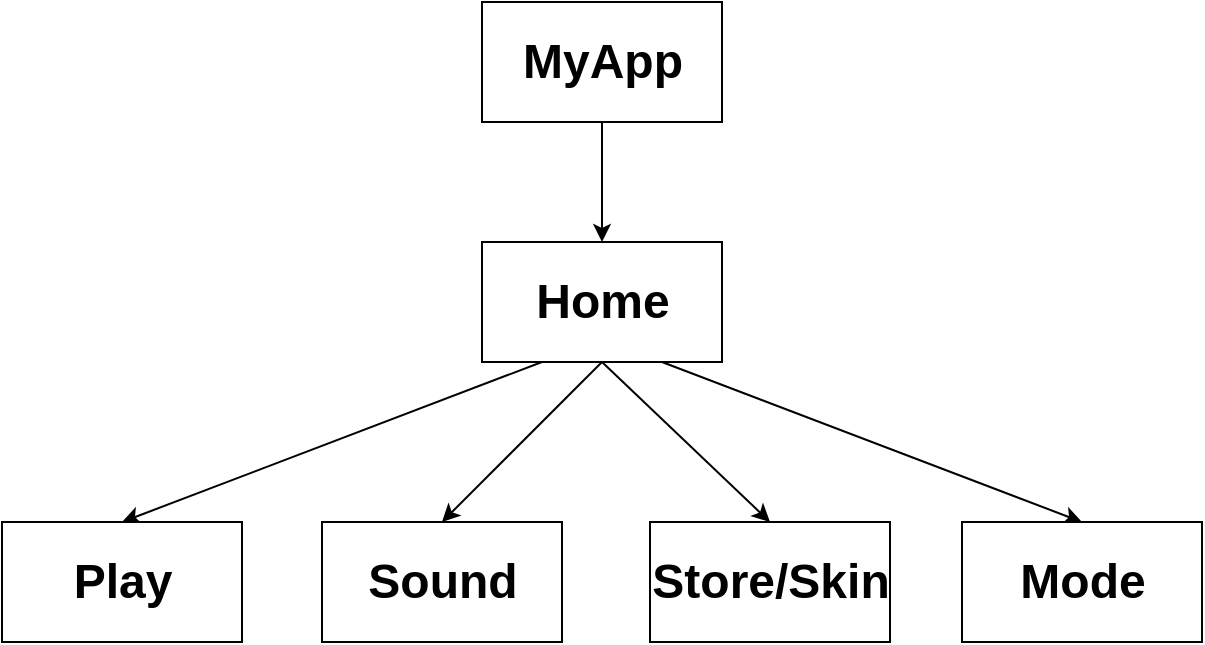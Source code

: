 <mxfile version="20.5.1" type="github">
  <diagram id="C5RBs43oDa-KdzZeNtuy" name="Page-1">
    <mxGraphModel dx="1467" dy="807" grid="1" gridSize="10" guides="1" tooltips="1" connect="1" arrows="1" fold="1" page="1" pageScale="1" pageWidth="827" pageHeight="1169" math="0" shadow="0">
      <root>
        <mxCell id="WIyWlLk6GJQsqaUBKTNV-0" />
        <mxCell id="WIyWlLk6GJQsqaUBKTNV-1" parent="WIyWlLk6GJQsqaUBKTNV-0" />
        <mxCell id="GWxVpezjqemB3VTmDpef-14" style="edgeStyle=orthogonalEdgeStyle;rounded=0;orthogonalLoop=1;jettySize=auto;html=1;exitX=0.5;exitY=1;exitDx=0;exitDy=0;entryX=0.5;entryY=0;entryDx=0;entryDy=0;" edge="1" parent="WIyWlLk6GJQsqaUBKTNV-1" source="GWxVpezjqemB3VTmDpef-0" target="GWxVpezjqemB3VTmDpef-2">
          <mxGeometry relative="1" as="geometry" />
        </mxCell>
        <object label="" id="GWxVpezjqemB3VTmDpef-0">
          <mxCell style="rounded=0;whiteSpace=wrap;html=1;" vertex="1" parent="WIyWlLk6GJQsqaUBKTNV-1">
            <mxGeometry x="354" y="40" width="120" height="60" as="geometry" />
          </mxCell>
        </object>
        <mxCell id="GWxVpezjqemB3VTmDpef-1" value="MyApp" style="text;strokeColor=none;fillColor=none;html=1;fontSize=24;fontStyle=1;verticalAlign=middle;align=center;" vertex="1" parent="WIyWlLk6GJQsqaUBKTNV-1">
          <mxGeometry x="364" y="50" width="100" height="40" as="geometry" />
        </mxCell>
        <mxCell id="GWxVpezjqemB3VTmDpef-18" style="rounded=0;orthogonalLoop=1;jettySize=auto;html=1;exitX=0.25;exitY=1;exitDx=0;exitDy=0;entryX=0.5;entryY=0;entryDx=0;entryDy=0;" edge="1" parent="WIyWlLk6GJQsqaUBKTNV-1" source="GWxVpezjqemB3VTmDpef-2" target="GWxVpezjqemB3VTmDpef-4">
          <mxGeometry relative="1" as="geometry" />
        </mxCell>
        <mxCell id="GWxVpezjqemB3VTmDpef-19" style="edgeStyle=none;rounded=0;orthogonalLoop=1;jettySize=auto;html=1;exitX=0.5;exitY=1;exitDx=0;exitDy=0;entryX=0.5;entryY=0;entryDx=0;entryDy=0;" edge="1" parent="WIyWlLk6GJQsqaUBKTNV-1" source="GWxVpezjqemB3VTmDpef-2" target="GWxVpezjqemB3VTmDpef-6">
          <mxGeometry relative="1" as="geometry" />
        </mxCell>
        <mxCell id="GWxVpezjqemB3VTmDpef-20" style="edgeStyle=none;rounded=0;orthogonalLoop=1;jettySize=auto;html=1;exitX=0.5;exitY=1;exitDx=0;exitDy=0;entryX=0.5;entryY=0;entryDx=0;entryDy=0;" edge="1" parent="WIyWlLk6GJQsqaUBKTNV-1" source="GWxVpezjqemB3VTmDpef-2" target="GWxVpezjqemB3VTmDpef-8">
          <mxGeometry relative="1" as="geometry" />
        </mxCell>
        <mxCell id="GWxVpezjqemB3VTmDpef-21" style="edgeStyle=none;rounded=0;orthogonalLoop=1;jettySize=auto;html=1;exitX=0.75;exitY=1;exitDx=0;exitDy=0;entryX=0.5;entryY=0;entryDx=0;entryDy=0;" edge="1" parent="WIyWlLk6GJQsqaUBKTNV-1" source="GWxVpezjqemB3VTmDpef-2" target="GWxVpezjqemB3VTmDpef-11">
          <mxGeometry relative="1" as="geometry" />
        </mxCell>
        <object label="" id="GWxVpezjqemB3VTmDpef-2">
          <mxCell style="rounded=0;whiteSpace=wrap;html=1;" vertex="1" parent="WIyWlLk6GJQsqaUBKTNV-1">
            <mxGeometry x="354" y="160" width="120" height="60" as="geometry" />
          </mxCell>
        </object>
        <mxCell id="GWxVpezjqemB3VTmDpef-3" value="Home" style="text;strokeColor=none;fillColor=none;html=1;fontSize=24;fontStyle=1;verticalAlign=middle;align=center;" vertex="1" parent="WIyWlLk6GJQsqaUBKTNV-1">
          <mxGeometry x="364" y="170" width="100" height="40" as="geometry" />
        </mxCell>
        <object label="" id="GWxVpezjqemB3VTmDpef-4">
          <mxCell style="rounded=0;whiteSpace=wrap;html=1;" vertex="1" parent="WIyWlLk6GJQsqaUBKTNV-1">
            <mxGeometry x="114" y="300" width="120" height="60" as="geometry" />
          </mxCell>
        </object>
        <mxCell id="GWxVpezjqemB3VTmDpef-5" value="Play" style="text;strokeColor=none;fillColor=none;html=1;fontSize=24;fontStyle=1;verticalAlign=middle;align=center;" vertex="1" parent="WIyWlLk6GJQsqaUBKTNV-1">
          <mxGeometry x="124" y="310" width="100" height="40" as="geometry" />
        </mxCell>
        <object label="" id="GWxVpezjqemB3VTmDpef-6">
          <mxCell style="rounded=0;whiteSpace=wrap;html=1;" vertex="1" parent="WIyWlLk6GJQsqaUBKTNV-1">
            <mxGeometry x="274" y="300" width="120" height="60" as="geometry" />
          </mxCell>
        </object>
        <mxCell id="GWxVpezjqemB3VTmDpef-7" value="Sound" style="text;strokeColor=none;fillColor=none;html=1;fontSize=24;fontStyle=1;verticalAlign=middle;align=center;" vertex="1" parent="WIyWlLk6GJQsqaUBKTNV-1">
          <mxGeometry x="284" y="310" width="100" height="40" as="geometry" />
        </mxCell>
        <object label="" id="GWxVpezjqemB3VTmDpef-8">
          <mxCell style="rounded=0;whiteSpace=wrap;html=1;" vertex="1" parent="WIyWlLk6GJQsqaUBKTNV-1">
            <mxGeometry x="438" y="300" width="120" height="60" as="geometry" />
          </mxCell>
        </object>
        <mxCell id="GWxVpezjqemB3VTmDpef-9" value="Store/Skin" style="text;strokeColor=none;fillColor=none;html=1;fontSize=24;fontStyle=1;verticalAlign=middle;align=center;" vertex="1" parent="WIyWlLk6GJQsqaUBKTNV-1">
          <mxGeometry x="448" y="310" width="100" height="40" as="geometry" />
        </mxCell>
        <object label="" id="GWxVpezjqemB3VTmDpef-11">
          <mxCell style="rounded=0;whiteSpace=wrap;html=1;" vertex="1" parent="WIyWlLk6GJQsqaUBKTNV-1">
            <mxGeometry x="594" y="300" width="120" height="60" as="geometry" />
          </mxCell>
        </object>
        <mxCell id="GWxVpezjqemB3VTmDpef-12" value="Mode" style="text;strokeColor=none;fillColor=none;html=1;fontSize=24;fontStyle=1;verticalAlign=middle;align=center;" vertex="1" parent="WIyWlLk6GJQsqaUBKTNV-1">
          <mxGeometry x="604" y="310" width="100" height="40" as="geometry" />
        </mxCell>
      </root>
    </mxGraphModel>
  </diagram>
</mxfile>
